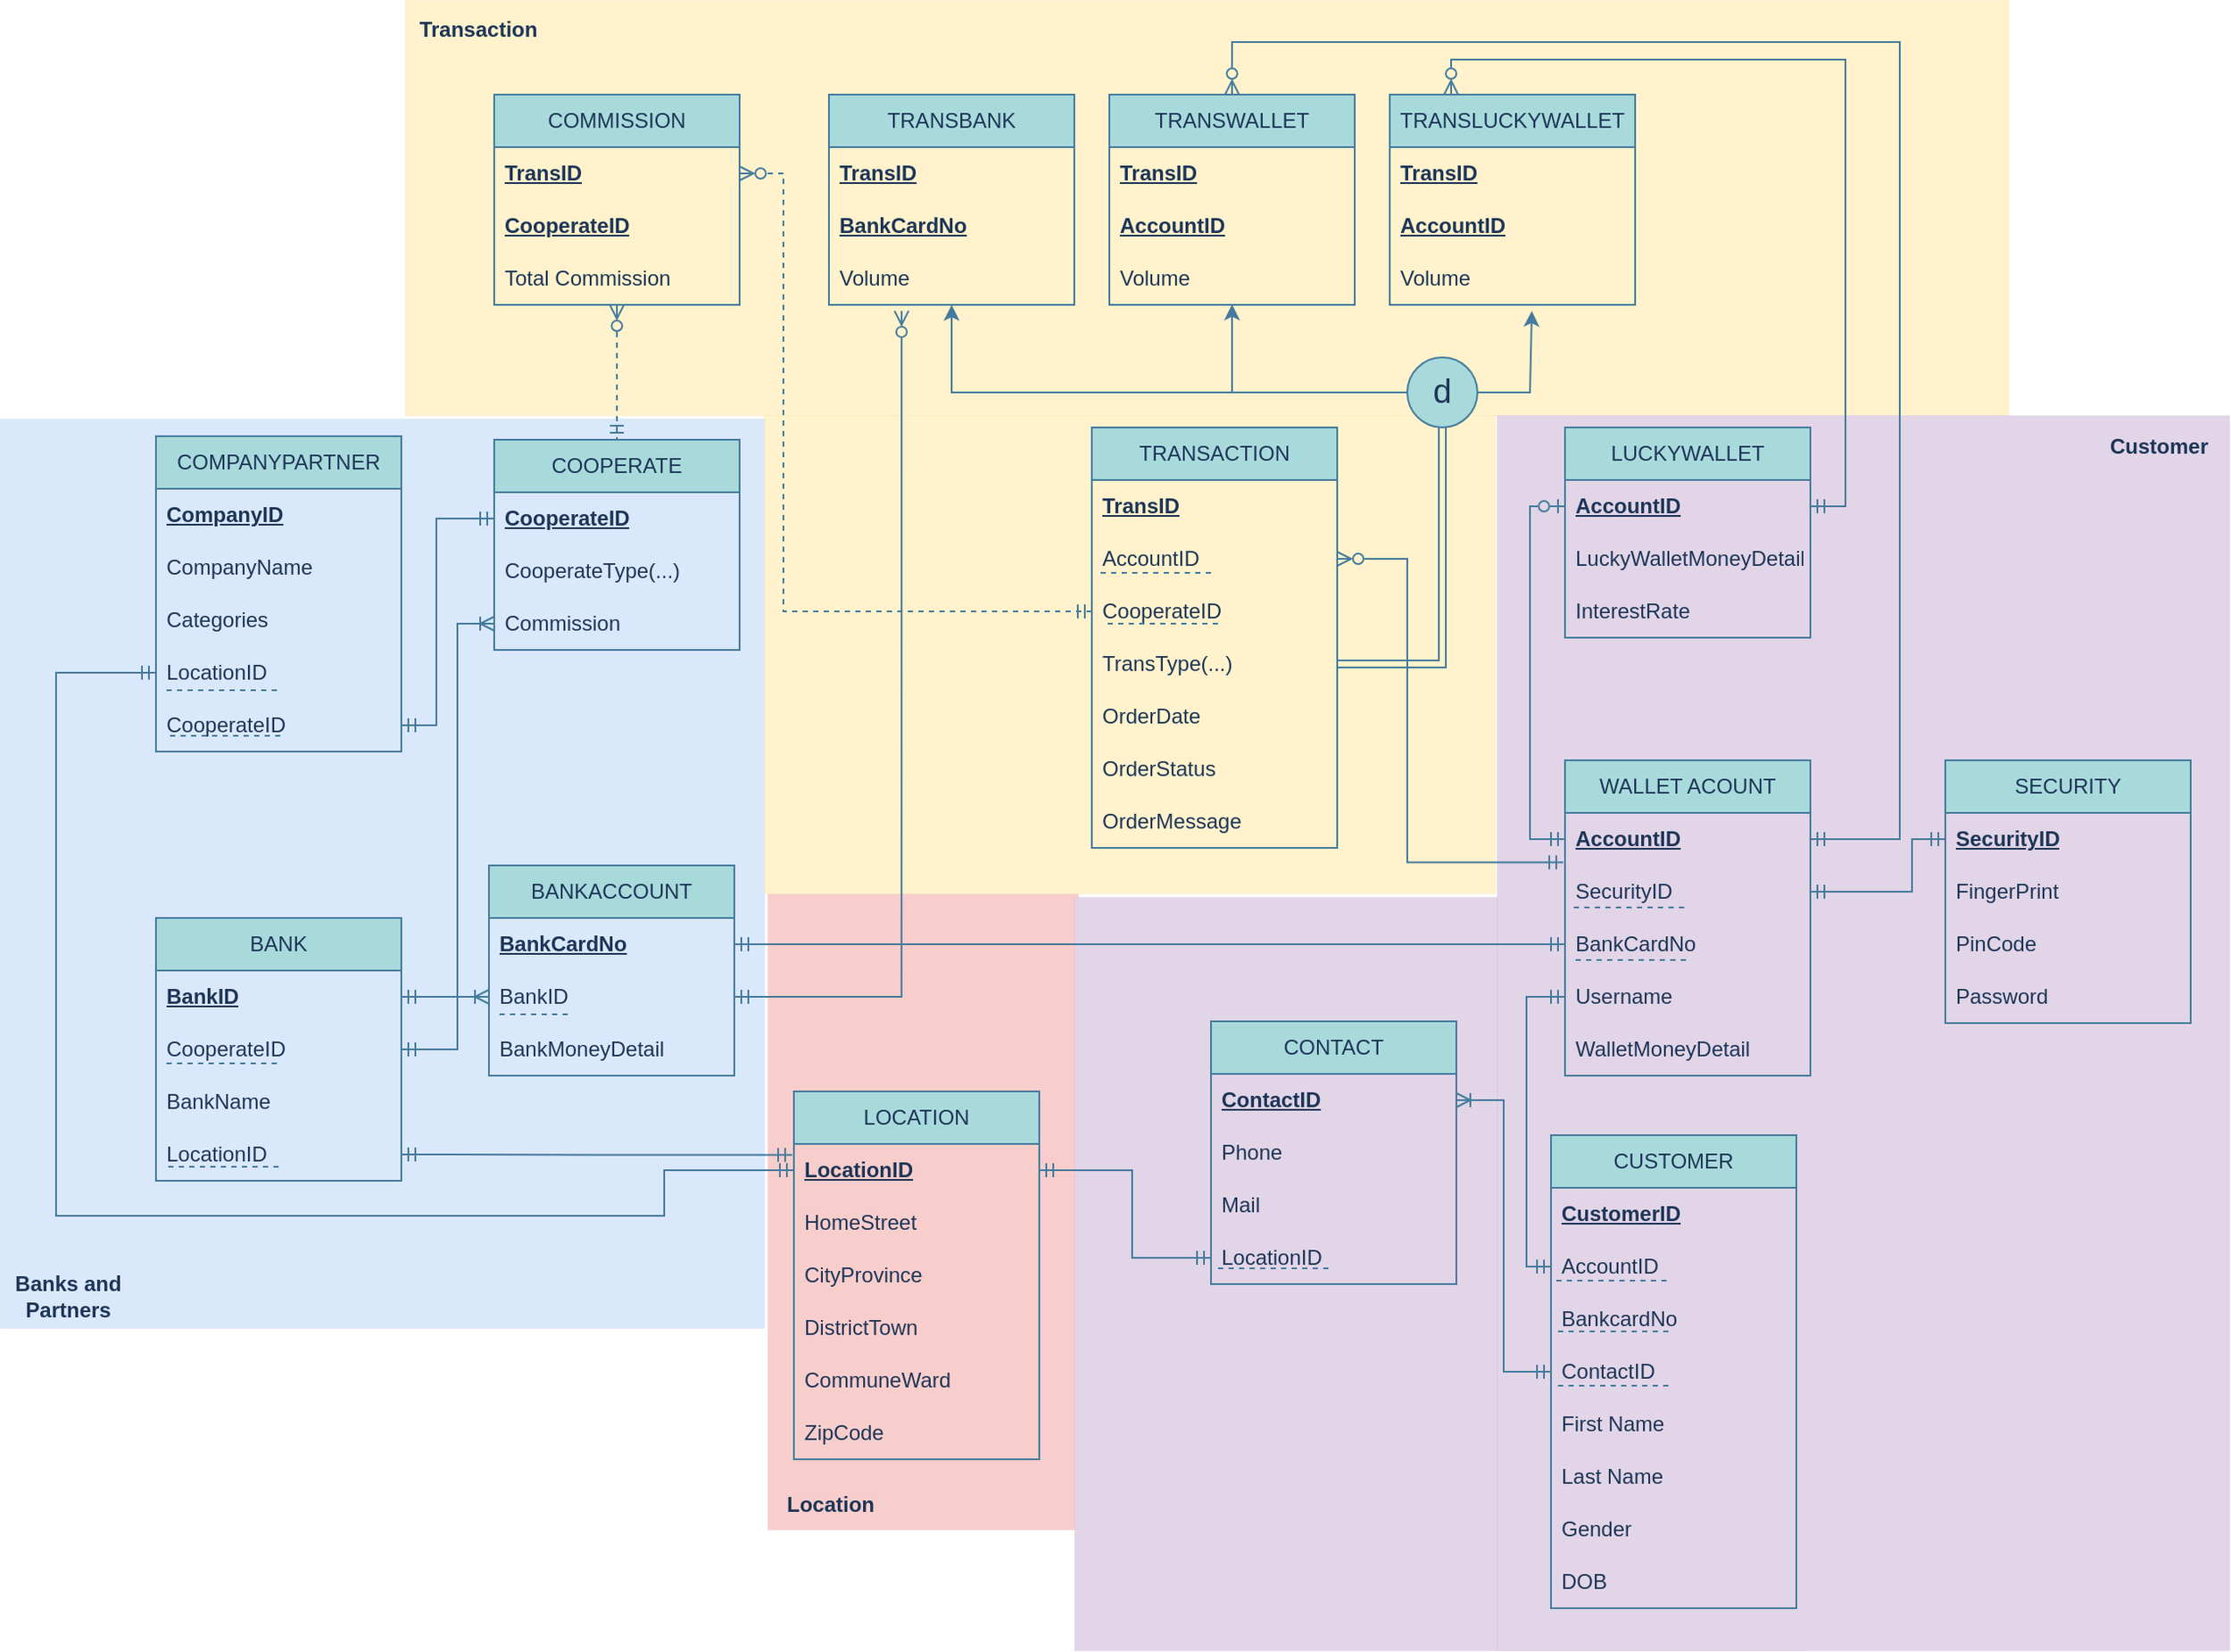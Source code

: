 <mxfile version="22.1.16" type="google">
  <diagram id="ROz_FUJB-crgh7u9KIzS" name="Trang-1">
    <mxGraphModel grid="0" page="0" gridSize="10" guides="1" tooltips="1" connect="1" arrows="1" fold="1" pageScale="1" pageWidth="827" pageHeight="1169" math="0" shadow="0">
      <root>
        <mxCell id="0" />
        <mxCell id="1" parent="0" />
        <mxCell id="SsWh1Jsw6skmhXWUFT4k-97" value="" style="rounded=0;whiteSpace=wrap;html=1;fillColor=#dae8fc;strokeColor=#6c8ebf;dashed=1;strokeWidth=0;fillStyle=auto;" vertex="1" parent="1">
          <mxGeometry x="-513" y="-465" width="436" height="519" as="geometry" />
        </mxCell>
        <mxCell id="SsWh1Jsw6skmhXWUFT4k-94" value="" style="rounded=0;whiteSpace=wrap;html=1;fillColor=#f8cecc;strokeColor=#b85450;dashed=1;strokeWidth=0;fillStyle=auto;" vertex="1" parent="1">
          <mxGeometry x="-75" y="-194" width="177" height="363" as="geometry" />
        </mxCell>
        <mxCell id="SsWh1Jsw6skmhXWUFT4k-92" value="" style="rounded=0;whiteSpace=wrap;html=1;fillColor=#fff2cc;strokeColor=#d6b656;dashed=1;strokeWidth=0;gradientColor=none;fillStyle=auto;" vertex="1" parent="1">
          <mxGeometry x="-77" y="-474" width="417" height="280" as="geometry" />
        </mxCell>
        <mxCell id="SsWh1Jsw6skmhXWUFT4k-91" value="" style="rounded=0;whiteSpace=wrap;html=1;fillColor=#fff2cc;strokeColor=#d6b656;dashed=1;strokeWidth=0;gradientColor=none;fillStyle=auto;" vertex="1" parent="1">
          <mxGeometry x="-282" y="-704" width="915" height="237" as="geometry" />
        </mxCell>
        <mxCell id="SsWh1Jsw6skmhXWUFT4k-89" value="" style="rounded=0;whiteSpace=wrap;html=1;fillColor=#e1d5e7;strokeColor=#9673a6;dashed=1;strokeWidth=0;" vertex="1" parent="1">
          <mxGeometry x="100" y="-192" width="418" height="430" as="geometry" />
        </mxCell>
        <mxCell id="SsWh1Jsw6skmhXWUFT4k-87" value="" style="rounded=0;whiteSpace=wrap;html=1;fillColor=#e1d5e7;strokeColor=#9673a6;dashed=1;strokeWidth=0;" vertex="1" parent="1">
          <mxGeometry x="341" y="-467" width="418" height="705" as="geometry" />
        </mxCell>
        <mxCell id="Y2-m1TY2lKCQPCWbgqXC-1" value="COOPERATE" style="swimlane;fontStyle=0;childLayout=stackLayout;horizontal=1;startSize=30;horizontalStack=0;resizeParent=1;resizeParentMax=0;resizeLast=0;collapsible=1;marginBottom=0;whiteSpace=wrap;html=1;labelBackgroundColor=none;fillColor=#A8DADC;strokeColor=#457B9D;fontColor=#1D3557;" vertex="1" parent="1">
          <mxGeometry x="-231" y="-453" width="140" height="120" as="geometry">
            <mxRectangle x="-231" y="-464" width="110" height="30" as="alternateBounds" />
          </mxGeometry>
        </mxCell>
        <mxCell id="Y2-m1TY2lKCQPCWbgqXC-2" value="CooperateID" style="text;strokeColor=none;fillColor=none;align=left;verticalAlign=middle;spacingLeft=4;spacingRight=4;overflow=hidden;points=[[0,0.5],[1,0.5]];portConstraint=eastwest;rotatable=0;whiteSpace=wrap;html=1;fontStyle=5;labelBackgroundColor=none;fontColor=#1D3557;" vertex="1" parent="Y2-m1TY2lKCQPCWbgqXC-1">
          <mxGeometry y="30" width="140" height="30" as="geometry" />
        </mxCell>
        <mxCell id="Y2-m1TY2lKCQPCWbgqXC-3" value="CooperateType(...)" style="text;strokeColor=none;fillColor=none;align=left;verticalAlign=middle;spacingLeft=4;spacingRight=4;overflow=hidden;points=[[0,0.5],[1,0.5]];portConstraint=eastwest;rotatable=0;whiteSpace=wrap;html=1;labelBackgroundColor=none;fontColor=#1D3557;" vertex="1" parent="Y2-m1TY2lKCQPCWbgqXC-1">
          <mxGeometry y="60" width="140" height="30" as="geometry" />
        </mxCell>
        <mxCell id="Y2-m1TY2lKCQPCWbgqXC-4" value="Commission" style="text;strokeColor=none;fillColor=none;align=left;verticalAlign=middle;spacingLeft=4;spacingRight=4;overflow=hidden;points=[[0,0.5],[1,0.5]];portConstraint=eastwest;rotatable=0;whiteSpace=wrap;html=1;labelBackgroundColor=none;fontColor=#1D3557;" vertex="1" parent="Y2-m1TY2lKCQPCWbgqXC-1">
          <mxGeometry y="90" width="140" height="30" as="geometry" />
        </mxCell>
        <mxCell id="Y2-m1TY2lKCQPCWbgqXC-5" value="BANK" style="swimlane;fontStyle=0;childLayout=stackLayout;horizontal=1;startSize=30;horizontalStack=0;resizeParent=1;resizeParentMax=0;resizeLast=0;collapsible=1;marginBottom=0;whiteSpace=wrap;html=1;labelBackgroundColor=none;fillColor=#A8DADC;strokeColor=#457B9D;fontColor=#1D3557;" vertex="1" parent="1">
          <mxGeometry x="-424" y="-180" width="140" height="150" as="geometry" />
        </mxCell>
        <mxCell id="Y2-m1TY2lKCQPCWbgqXC-6" value="BankID" style="text;strokeColor=none;fillColor=none;align=left;verticalAlign=middle;spacingLeft=4;spacingRight=4;overflow=hidden;points=[[0,0.5],[1,0.5]];portConstraint=eastwest;rotatable=0;whiteSpace=wrap;html=1;fontStyle=5;labelBackgroundColor=none;fontColor=#1D3557;" vertex="1" parent="Y2-m1TY2lKCQPCWbgqXC-5">
          <mxGeometry y="30" width="140" height="30" as="geometry" />
        </mxCell>
        <mxCell id="Y2-m1TY2lKCQPCWbgqXC-8" value="CooperateID" style="text;strokeColor=none;fillColor=none;align=left;verticalAlign=middle;spacingLeft=4;spacingRight=4;overflow=hidden;points=[[0,0.5],[1,0.5]];portConstraint=eastwest;rotatable=0;whiteSpace=wrap;html=1;labelBackgroundColor=none;fontColor=#1D3557;" vertex="1" parent="Y2-m1TY2lKCQPCWbgqXC-5">
          <mxGeometry y="60" width="140" height="30" as="geometry" />
        </mxCell>
        <mxCell id="SsWh1Jsw6skmhXWUFT4k-74" value="" style="endArrow=none;dashed=1;html=1;rounded=0;strokeColor=#457B9D;fontColor=#1D3557;fillColor=#A8DADC;" edge="1" parent="Y2-m1TY2lKCQPCWbgqXC-5">
          <mxGeometry width="50" height="50" relative="1" as="geometry">
            <mxPoint x="6" y="83" as="sourcePoint" />
            <mxPoint x="69" y="83" as="targetPoint" />
          </mxGeometry>
        </mxCell>
        <mxCell id="Y2-m1TY2lKCQPCWbgqXC-7" value="BankName" style="text;strokeColor=none;fillColor=none;align=left;verticalAlign=middle;spacingLeft=4;spacingRight=4;overflow=hidden;points=[[0,0.5],[1,0.5]];portConstraint=eastwest;rotatable=0;whiteSpace=wrap;html=1;labelBackgroundColor=none;fontColor=#1D3557;" vertex="1" parent="Y2-m1TY2lKCQPCWbgqXC-5">
          <mxGeometry y="90" width="140" height="30" as="geometry" />
        </mxCell>
        <mxCell id="SsWh1Jsw6skmhXWUFT4k-23" value="LocationID" style="text;strokeColor=none;fillColor=none;align=left;verticalAlign=middle;spacingLeft=4;spacingRight=4;overflow=hidden;points=[[0,0.5],[1,0.5]];portConstraint=eastwest;rotatable=0;whiteSpace=wrap;html=1;labelBackgroundColor=none;fontColor=#1D3557;" vertex="1" parent="Y2-m1TY2lKCQPCWbgqXC-5">
          <mxGeometry y="120" width="140" height="30" as="geometry" />
        </mxCell>
        <mxCell id="SsWh1Jsw6skmhXWUFT4k-73" value="" style="endArrow=none;dashed=1;html=1;rounded=0;strokeColor=#457B9D;fontColor=#1D3557;fillColor=#A8DADC;" edge="1" parent="Y2-m1TY2lKCQPCWbgqXC-5">
          <mxGeometry width="50" height="50" relative="1" as="geometry">
            <mxPoint x="7" y="142" as="sourcePoint" />
            <mxPoint x="70" y="142" as="targetPoint" />
          </mxGeometry>
        </mxCell>
        <mxCell id="2KepZhN_-aNy6SNeq9I4-3" value="CONTACT" style="swimlane;fontStyle=0;childLayout=stackLayout;horizontal=1;startSize=30;horizontalStack=0;resizeParent=1;resizeParentMax=0;resizeLast=0;collapsible=1;marginBottom=0;whiteSpace=wrap;html=1;labelBackgroundColor=none;fillColor=#A8DADC;strokeColor=#457B9D;fontColor=#1D3557;" vertex="1" parent="1">
          <mxGeometry x="178" y="-121" width="140" height="150" as="geometry" />
        </mxCell>
        <mxCell id="2KepZhN_-aNy6SNeq9I4-4" value="ContactID" style="text;strokeColor=none;fillColor=none;align=left;verticalAlign=middle;spacingLeft=4;spacingRight=4;overflow=hidden;points=[[0,0.5],[1,0.5]];portConstraint=eastwest;rotatable=0;whiteSpace=wrap;html=1;fontStyle=5;labelBackgroundColor=none;fontColor=#1D3557;" vertex="1" parent="2KepZhN_-aNy6SNeq9I4-3">
          <mxGeometry y="30" width="140" height="30" as="geometry" />
        </mxCell>
        <mxCell id="2KepZhN_-aNy6SNeq9I4-5" value="Phone" style="text;strokeColor=none;fillColor=none;align=left;verticalAlign=middle;spacingLeft=4;spacingRight=4;overflow=hidden;points=[[0,0.5],[1,0.5]];portConstraint=eastwest;rotatable=0;whiteSpace=wrap;html=1;labelBackgroundColor=none;fontColor=#1D3557;" vertex="1" parent="2KepZhN_-aNy6SNeq9I4-3">
          <mxGeometry y="60" width="140" height="30" as="geometry" />
        </mxCell>
        <mxCell id="2KepZhN_-aNy6SNeq9I4-6" value="Mail" style="text;strokeColor=none;fillColor=none;align=left;verticalAlign=middle;spacingLeft=4;spacingRight=4;overflow=hidden;points=[[0,0.5],[1,0.5]];portConstraint=eastwest;rotatable=0;whiteSpace=wrap;html=1;labelBackgroundColor=none;fontColor=#1D3557;" vertex="1" parent="2KepZhN_-aNy6SNeq9I4-3">
          <mxGeometry y="90" width="140" height="30" as="geometry" />
        </mxCell>
        <mxCell id="SsWh1Jsw6skmhXWUFT4k-5" value="LocationID" style="text;strokeColor=none;fillColor=none;align=left;verticalAlign=middle;spacingLeft=4;spacingRight=4;overflow=hidden;points=[[0,0.5],[1,0.5]];portConstraint=eastwest;rotatable=0;whiteSpace=wrap;html=1;fontStyle=0;labelBackgroundColor=none;fontColor=#1D3557;" vertex="1" parent="2KepZhN_-aNy6SNeq9I4-3">
          <mxGeometry y="120" width="140" height="30" as="geometry" />
        </mxCell>
        <mxCell id="SsWh1Jsw6skmhXWUFT4k-66" value="" style="endArrow=none;dashed=1;html=1;rounded=0;strokeColor=#457B9D;fontColor=#1D3557;fillColor=#A8DADC;" edge="1" parent="2KepZhN_-aNy6SNeq9I4-3">
          <mxGeometry width="50" height="50" relative="1" as="geometry">
            <mxPoint x="4" y="141.0" as="sourcePoint" />
            <mxPoint x="67" y="141.0" as="targetPoint" />
          </mxGeometry>
        </mxCell>
        <mxCell id="Y2-m1TY2lKCQPCWbgqXC-9" value="BANKACCOUNT" style="swimlane;fontStyle=0;childLayout=stackLayout;horizontal=1;startSize=30;horizontalStack=0;resizeParent=1;resizeParentMax=0;resizeLast=0;collapsible=1;marginBottom=0;whiteSpace=wrap;html=1;labelBackgroundColor=none;fillColor=#A8DADC;strokeColor=#457B9D;fontColor=#1D3557;" vertex="1" parent="1">
          <mxGeometry x="-234" y="-210" width="140" height="120" as="geometry" />
        </mxCell>
        <mxCell id="Y2-m1TY2lKCQPCWbgqXC-10" value="BankCardNo" style="text;strokeColor=none;fillColor=none;align=left;verticalAlign=middle;spacingLeft=4;spacingRight=4;overflow=hidden;points=[[0,0.5],[1,0.5]];portConstraint=eastwest;rotatable=0;whiteSpace=wrap;html=1;fontStyle=5;labelBackgroundColor=none;fontColor=#1D3557;" vertex="1" parent="Y2-m1TY2lKCQPCWbgqXC-9">
          <mxGeometry y="30" width="140" height="30" as="geometry" />
        </mxCell>
        <mxCell id="Y2-m1TY2lKCQPCWbgqXC-11" value="BankID" style="text;strokeColor=none;fillColor=none;align=left;verticalAlign=middle;spacingLeft=4;spacingRight=4;overflow=hidden;points=[[0,0.5],[1,0.5]];portConstraint=eastwest;rotatable=0;whiteSpace=wrap;html=1;labelBackgroundColor=none;fontColor=#1D3557;" vertex="1" parent="Y2-m1TY2lKCQPCWbgqXC-9">
          <mxGeometry y="60" width="140" height="30" as="geometry" />
        </mxCell>
        <mxCell id="SsWh1Jsw6skmhXWUFT4k-71" value="" style="endArrow=none;dashed=1;html=1;rounded=0;strokeColor=#457B9D;fontColor=#1D3557;fillColor=#A8DADC;" edge="1" parent="Y2-m1TY2lKCQPCWbgqXC-9">
          <mxGeometry width="50" height="50" relative="1" as="geometry">
            <mxPoint x="6" y="85" as="sourcePoint" />
            <mxPoint x="46" y="85" as="targetPoint" />
          </mxGeometry>
        </mxCell>
        <mxCell id="Y2-m1TY2lKCQPCWbgqXC-12" value="BankMoneyDetail" style="text;strokeColor=none;fillColor=none;align=left;verticalAlign=middle;spacingLeft=4;spacingRight=4;overflow=hidden;points=[[0,0.5],[1,0.5]];portConstraint=eastwest;rotatable=0;whiteSpace=wrap;html=1;labelBackgroundColor=none;fontColor=#1D3557;" vertex="1" parent="Y2-m1TY2lKCQPCWbgqXC-9">
          <mxGeometry y="90" width="140" height="30" as="geometry" />
        </mxCell>
        <mxCell id="ip9N9a8k5Pp6pJVHzamk-7" value="SECURITY" style="swimlane;fontStyle=0;childLayout=stackLayout;horizontal=1;startSize=30;horizontalStack=0;resizeParent=1;resizeParentMax=0;resizeLast=0;collapsible=1;marginBottom=0;whiteSpace=wrap;html=1;labelBackgroundColor=none;fillColor=#A8DADC;strokeColor=#457B9D;fontColor=#1D3557;" vertex="1" parent="1">
          <mxGeometry x="597" y="-270" width="140" height="150" as="geometry" />
        </mxCell>
        <mxCell id="ip9N9a8k5Pp6pJVHzamk-8" value="&lt;u&gt;&lt;b&gt;SecurityID&lt;/b&gt;&lt;/u&gt;" style="text;strokeColor=none;fillColor=none;align=left;verticalAlign=middle;spacingLeft=4;spacingRight=4;overflow=hidden;points=[[0,0.5],[1,0.5]];portConstraint=eastwest;rotatable=0;whiteSpace=wrap;html=1;labelBackgroundColor=none;fontColor=#1D3557;" vertex="1" parent="ip9N9a8k5Pp6pJVHzamk-7">
          <mxGeometry y="30" width="140" height="30" as="geometry" />
        </mxCell>
        <mxCell id="ip9N9a8k5Pp6pJVHzamk-9" value="FingerPrint" style="text;strokeColor=none;fillColor=none;align=left;verticalAlign=middle;spacingLeft=4;spacingRight=4;overflow=hidden;points=[[0,0.5],[1,0.5]];portConstraint=eastwest;rotatable=0;whiteSpace=wrap;html=1;labelBackgroundColor=none;fontColor=#1D3557;" vertex="1" parent="ip9N9a8k5Pp6pJVHzamk-7">
          <mxGeometry y="60" width="140" height="30" as="geometry" />
        </mxCell>
        <mxCell id="ip9N9a8k5Pp6pJVHzamk-20" value="PinCode" style="text;strokeColor=none;fillColor=none;align=left;verticalAlign=middle;spacingLeft=4;spacingRight=4;overflow=hidden;points=[[0,0.5],[1,0.5]];portConstraint=eastwest;rotatable=0;whiteSpace=wrap;html=1;labelBackgroundColor=none;fontColor=#1D3557;" vertex="1" parent="ip9N9a8k5Pp6pJVHzamk-7">
          <mxGeometry y="90" width="140" height="30" as="geometry" />
        </mxCell>
        <mxCell id="2KepZhN_-aNy6SNeq9I4-11" value="Password" style="text;strokeColor=none;fillColor=none;align=left;verticalAlign=middle;spacingLeft=4;spacingRight=4;overflow=hidden;points=[[0,0.5],[1,0.5]];portConstraint=eastwest;rotatable=0;whiteSpace=wrap;html=1;labelBackgroundColor=none;fontColor=#1D3557;" vertex="1" parent="ip9N9a8k5Pp6pJVHzamk-7">
          <mxGeometry y="120" width="140" height="30" as="geometry" />
        </mxCell>
        <mxCell id="ip9N9a8k5Pp6pJVHzamk-21" value="CUSTOMER" style="swimlane;fontStyle=0;childLayout=stackLayout;horizontal=1;startSize=30;horizontalStack=0;resizeParent=1;resizeParentMax=0;resizeLast=0;collapsible=1;marginBottom=0;whiteSpace=wrap;html=1;labelBackgroundColor=none;fillColor=#A8DADC;strokeColor=#457B9D;fontColor=#1D3557;" vertex="1" parent="1">
          <mxGeometry x="372" y="-56" width="140" height="270" as="geometry" />
        </mxCell>
        <mxCell id="ip9N9a8k5Pp6pJVHzamk-22" value="&lt;u&gt;&lt;b&gt;CustomerID&lt;/b&gt;&lt;/u&gt;" style="text;strokeColor=none;fillColor=none;align=left;verticalAlign=middle;spacingLeft=4;spacingRight=4;overflow=hidden;points=[[0,0.5],[1,0.5]];portConstraint=eastwest;rotatable=0;whiteSpace=wrap;html=1;labelBackgroundColor=none;fontColor=#1D3557;" vertex="1" parent="ip9N9a8k5Pp6pJVHzamk-21">
          <mxGeometry y="30" width="140" height="30" as="geometry" />
        </mxCell>
        <mxCell id="ip9N9a8k5Pp6pJVHzamk-27" value="AccountID" style="text;strokeColor=none;fillColor=none;align=left;verticalAlign=middle;spacingLeft=4;spacingRight=4;overflow=hidden;points=[[0,0.5],[1,0.5]];portConstraint=eastwest;rotatable=0;whiteSpace=wrap;html=1;fontStyle=0;labelBackgroundColor=none;fontColor=#1D3557;" vertex="1" parent="ip9N9a8k5Pp6pJVHzamk-21">
          <mxGeometry y="60" width="140" height="30" as="geometry" />
        </mxCell>
        <mxCell id="SsWh1Jsw6skmhXWUFT4k-67" value="" style="endArrow=none;dashed=1;html=1;rounded=0;strokeColor=#457B9D;fontColor=#1D3557;fillColor=#A8DADC;" edge="1" parent="ip9N9a8k5Pp6pJVHzamk-21">
          <mxGeometry width="50" height="50" relative="1" as="geometry">
            <mxPoint x="3" y="83" as="sourcePoint" />
            <mxPoint x="66" y="83" as="targetPoint" />
          </mxGeometry>
        </mxCell>
        <mxCell id="SsWh1Jsw6skmhXWUFT4k-25" value="BankcardNo" style="text;strokeColor=none;fillColor=none;align=left;verticalAlign=middle;spacingLeft=4;spacingRight=4;overflow=hidden;points=[[0,0.5],[1,0.5]];portConstraint=eastwest;rotatable=0;whiteSpace=wrap;html=1;labelBackgroundColor=none;fontStyle=0;fontColor=#1D3557;" vertex="1" parent="ip9N9a8k5Pp6pJVHzamk-21">
          <mxGeometry y="90" width="140" height="30" as="geometry" />
        </mxCell>
        <mxCell id="SsWh1Jsw6skmhXWUFT4k-68" value="" style="endArrow=none;dashed=1;html=1;rounded=0;strokeColor=#457B9D;fontColor=#1D3557;fillColor=#A8DADC;" edge="1" parent="ip9N9a8k5Pp6pJVHzamk-21">
          <mxGeometry width="50" height="50" relative="1" as="geometry">
            <mxPoint x="4" y="112" as="sourcePoint" />
            <mxPoint x="67" y="112" as="targetPoint" />
          </mxGeometry>
        </mxCell>
        <mxCell id="ip9N9a8k5Pp6pJVHzamk-28" value="ContactID" style="text;strokeColor=none;fillColor=none;align=left;verticalAlign=middle;spacingLeft=4;spacingRight=4;overflow=hidden;points=[[0,0.5],[1,0.5]];portConstraint=eastwest;rotatable=0;whiteSpace=wrap;html=1;fontStyle=0;labelBackgroundColor=none;fontColor=#1D3557;" vertex="1" parent="ip9N9a8k5Pp6pJVHzamk-21">
          <mxGeometry y="120" width="140" height="30" as="geometry" />
        </mxCell>
        <mxCell id="SsWh1Jsw6skmhXWUFT4k-69" value="" style="endArrow=none;dashed=1;html=1;rounded=0;strokeColor=#457B9D;fontColor=#1D3557;fillColor=#A8DADC;" edge="1" parent="ip9N9a8k5Pp6pJVHzamk-21">
          <mxGeometry width="50" height="50" relative="1" as="geometry">
            <mxPoint x="4" y="143" as="sourcePoint" />
            <mxPoint x="67" y="143" as="targetPoint" />
          </mxGeometry>
        </mxCell>
        <mxCell id="ip9N9a8k5Pp6pJVHzamk-23" value="First Name" style="text;strokeColor=none;fillColor=none;align=left;verticalAlign=middle;spacingLeft=4;spacingRight=4;overflow=hidden;points=[[0,0.5],[1,0.5]];portConstraint=eastwest;rotatable=0;whiteSpace=wrap;html=1;labelBackgroundColor=none;fontColor=#1D3557;" vertex="1" parent="ip9N9a8k5Pp6pJVHzamk-21">
          <mxGeometry y="150" width="140" height="30" as="geometry" />
        </mxCell>
        <mxCell id="ip9N9a8k5Pp6pJVHzamk-24" value="Last Name" style="text;strokeColor=none;fillColor=none;align=left;verticalAlign=middle;spacingLeft=4;spacingRight=4;overflow=hidden;points=[[0,0.5],[1,0.5]];portConstraint=eastwest;rotatable=0;whiteSpace=wrap;html=1;labelBackgroundColor=none;fontColor=#1D3557;" vertex="1" parent="ip9N9a8k5Pp6pJVHzamk-21">
          <mxGeometry y="180" width="140" height="30" as="geometry" />
        </mxCell>
        <mxCell id="ip9N9a8k5Pp6pJVHzamk-25" value="Gender" style="text;strokeColor=none;fillColor=none;align=left;verticalAlign=middle;spacingLeft=4;spacingRight=4;overflow=hidden;points=[[0,0.5],[1,0.5]];portConstraint=eastwest;rotatable=0;whiteSpace=wrap;html=1;labelBackgroundColor=none;fontColor=#1D3557;" vertex="1" parent="ip9N9a8k5Pp6pJVHzamk-21">
          <mxGeometry y="210" width="140" height="30" as="geometry" />
        </mxCell>
        <mxCell id="ip9N9a8k5Pp6pJVHzamk-37" value="DOB" style="text;strokeColor=none;fillColor=none;align=left;verticalAlign=middle;spacingLeft=4;spacingRight=4;overflow=hidden;points=[[0,0.5],[1,0.5]];portConstraint=eastwest;rotatable=0;whiteSpace=wrap;html=1;labelBackgroundColor=none;fontColor=#1D3557;" vertex="1" parent="ip9N9a8k5Pp6pJVHzamk-21">
          <mxGeometry y="240" width="140" height="30" as="geometry" />
        </mxCell>
        <mxCell id="ip9N9a8k5Pp6pJVHzamk-29" value="LOCATION" style="swimlane;fontStyle=0;childLayout=stackLayout;horizontal=1;startSize=30;horizontalStack=0;resizeParent=1;resizeParentMax=0;resizeLast=0;collapsible=1;marginBottom=0;whiteSpace=wrap;html=1;labelBackgroundColor=none;fillColor=#A8DADC;strokeColor=#457B9D;fontColor=#1D3557;" vertex="1" parent="1">
          <mxGeometry x="-60" y="-81" width="140" height="210" as="geometry" />
        </mxCell>
        <mxCell id="ip9N9a8k5Pp6pJVHzamk-30" value="&lt;u&gt;&lt;b&gt;LocationID&lt;/b&gt;&lt;/u&gt;" style="text;strokeColor=none;fillColor=none;align=left;verticalAlign=middle;spacingLeft=4;spacingRight=4;overflow=hidden;points=[[0,0.5],[1,0.5]];portConstraint=eastwest;rotatable=0;whiteSpace=wrap;html=1;labelBackgroundColor=none;fontColor=#1D3557;" vertex="1" parent="ip9N9a8k5Pp6pJVHzamk-29">
          <mxGeometry y="30" width="140" height="30" as="geometry" />
        </mxCell>
        <mxCell id="ip9N9a8k5Pp6pJVHzamk-31" value="HomeStreet" style="text;strokeColor=none;fillColor=none;align=left;verticalAlign=middle;spacingLeft=4;spacingRight=4;overflow=hidden;points=[[0,0.5],[1,0.5]];portConstraint=eastwest;rotatable=0;whiteSpace=wrap;html=1;labelBackgroundColor=none;fontColor=#1D3557;" vertex="1" parent="ip9N9a8k5Pp6pJVHzamk-29">
          <mxGeometry y="60" width="140" height="30" as="geometry" />
        </mxCell>
        <mxCell id="ip9N9a8k5Pp6pJVHzamk-32" value="CityProvince" style="text;strokeColor=none;fillColor=none;align=left;verticalAlign=middle;spacingLeft=4;spacingRight=4;overflow=hidden;points=[[0,0.5],[1,0.5]];portConstraint=eastwest;rotatable=0;whiteSpace=wrap;html=1;labelBackgroundColor=none;fontColor=#1D3557;" vertex="1" parent="ip9N9a8k5Pp6pJVHzamk-29">
          <mxGeometry y="90" width="140" height="30" as="geometry" />
        </mxCell>
        <mxCell id="ip9N9a8k5Pp6pJVHzamk-33" value="DistrictTown" style="text;strokeColor=none;fillColor=none;align=left;verticalAlign=middle;spacingLeft=4;spacingRight=4;overflow=hidden;points=[[0,0.5],[1,0.5]];portConstraint=eastwest;rotatable=0;whiteSpace=wrap;html=1;labelBackgroundColor=none;fontColor=#1D3557;" vertex="1" parent="ip9N9a8k5Pp6pJVHzamk-29">
          <mxGeometry y="120" width="140" height="30" as="geometry" />
        </mxCell>
        <mxCell id="ip9N9a8k5Pp6pJVHzamk-34" value="CommuneWard" style="text;strokeColor=none;fillColor=none;align=left;verticalAlign=middle;spacingLeft=4;spacingRight=4;overflow=hidden;points=[[0,0.5],[1,0.5]];portConstraint=eastwest;rotatable=0;whiteSpace=wrap;html=1;labelBackgroundColor=none;fontColor=#1D3557;" vertex="1" parent="ip9N9a8k5Pp6pJVHzamk-29">
          <mxGeometry y="150" width="140" height="30" as="geometry" />
        </mxCell>
        <mxCell id="ip9N9a8k5Pp6pJVHzamk-35" value="ZipCode" style="text;strokeColor=none;fillColor=none;align=left;verticalAlign=middle;spacingLeft=4;spacingRight=4;overflow=hidden;points=[[0,0.5],[1,0.5]];portConstraint=eastwest;rotatable=0;whiteSpace=wrap;html=1;fontStyle=0;labelBackgroundColor=none;fontColor=#1D3557;" vertex="1" parent="ip9N9a8k5Pp6pJVHzamk-29">
          <mxGeometry y="180" width="140" height="30" as="geometry" />
        </mxCell>
        <mxCell id="ip9N9a8k5Pp6pJVHzamk-38" value="WALLET ACOUNT" style="swimlane;fontStyle=0;childLayout=stackLayout;horizontal=1;startSize=30;horizontalStack=0;resizeParent=1;resizeParentMax=0;resizeLast=0;collapsible=1;marginBottom=0;whiteSpace=wrap;html=1;labelBackgroundColor=none;fillColor=#A8DADC;strokeColor=#457B9D;fontColor=#1D3557;" vertex="1" parent="1">
          <mxGeometry x="380" y="-270" width="140" height="180" as="geometry" />
        </mxCell>
        <mxCell id="ip9N9a8k5Pp6pJVHzamk-39" value="&lt;u&gt;&lt;b&gt;AccountID&lt;/b&gt;&lt;/u&gt;" style="text;strokeColor=none;fillColor=none;align=left;verticalAlign=middle;spacingLeft=4;spacingRight=4;overflow=hidden;points=[[0,0.5],[1,0.5]];portConstraint=eastwest;rotatable=0;whiteSpace=wrap;html=1;labelBackgroundColor=none;fontColor=#1D3557;" vertex="1" parent="ip9N9a8k5Pp6pJVHzamk-38">
          <mxGeometry y="30" width="140" height="30" as="geometry" />
        </mxCell>
        <mxCell id="SsWh1Jsw6skmhXWUFT4k-14" value="&lt;span&gt;&lt;span&gt;SecurityID&lt;/span&gt;&lt;/span&gt;" style="text;strokeColor=none;fillColor=none;align=left;verticalAlign=middle;spacingLeft=4;spacingRight=4;overflow=hidden;points=[[0,0.5],[1,0.5]];portConstraint=eastwest;rotatable=0;whiteSpace=wrap;html=1;labelBackgroundColor=none;fontStyle=0;fontColor=#1D3557;" vertex="1" parent="ip9N9a8k5Pp6pJVHzamk-38">
          <mxGeometry y="60" width="140" height="30" as="geometry" />
        </mxCell>
        <mxCell id="SsWh1Jsw6skmhXWUFT4k-70" value="" style="endArrow=none;dashed=1;html=1;rounded=0;strokeColor=#457B9D;fontColor=#1D3557;fillColor=#A8DADC;" edge="1" parent="ip9N9a8k5Pp6pJVHzamk-38">
          <mxGeometry width="50" height="50" relative="1" as="geometry">
            <mxPoint x="5" y="84" as="sourcePoint" />
            <mxPoint x="68" y="84" as="targetPoint" />
          </mxGeometry>
        </mxCell>
        <mxCell id="ip9N9a8k5Pp6pJVHzamk-41" value="BankCardNo" style="text;strokeColor=none;fillColor=none;align=left;verticalAlign=middle;spacingLeft=4;spacingRight=4;overflow=hidden;points=[[0,0.5],[1,0.5]];portConstraint=eastwest;rotatable=0;whiteSpace=wrap;html=1;labelBackgroundColor=none;fontColor=#1D3557;" vertex="1" parent="ip9N9a8k5Pp6pJVHzamk-38">
          <mxGeometry y="90" width="140" height="30" as="geometry" />
        </mxCell>
        <mxCell id="SsWh1Jsw6skmhXWUFT4k-65" value="" style="endArrow=none;dashed=1;html=1;rounded=0;strokeColor=#457B9D;fontColor=#1D3557;fillColor=#A8DADC;" edge="1" parent="ip9N9a8k5Pp6pJVHzamk-38">
          <mxGeometry width="50" height="50" relative="1" as="geometry">
            <mxPoint x="6" y="114.0" as="sourcePoint" />
            <mxPoint x="69" y="114.0" as="targetPoint" />
          </mxGeometry>
        </mxCell>
        <mxCell id="ip9N9a8k5Pp6pJVHzamk-40" value="Username" style="text;strokeColor=none;fillColor=none;align=left;verticalAlign=middle;spacingLeft=4;spacingRight=4;overflow=hidden;points=[[0,0.5],[1,0.5]];portConstraint=eastwest;rotatable=0;whiteSpace=wrap;html=1;labelBackgroundColor=none;fontColor=#1D3557;" vertex="1" parent="ip9N9a8k5Pp6pJVHzamk-38">
          <mxGeometry y="120" width="140" height="30" as="geometry" />
        </mxCell>
        <mxCell id="ip9N9a8k5Pp6pJVHzamk-42" value="WalletMoneyDetail" style="text;strokeColor=none;fillColor=none;align=left;verticalAlign=middle;spacingLeft=4;spacingRight=4;overflow=hidden;points=[[0,0.5],[1,0.5]];portConstraint=eastwest;rotatable=0;whiteSpace=wrap;html=1;labelBackgroundColor=none;fontColor=#1D3557;" vertex="1" parent="ip9N9a8k5Pp6pJVHzamk-38">
          <mxGeometry y="150" width="140" height="30" as="geometry" />
        </mxCell>
        <mxCell id="pi3gJOTw6T2ri1ZfQAsP-8" value="&lt;span id=&quot;docs-internal-guid-56d5d2c0-7fff-b9dd-ffef-6942a46c7bc4&quot;&gt;&lt;span style=&quot;background-color: transparent; font-variant-numeric: normal; font-variant-east-asian: normal; vertical-align: baseline;&quot;&gt;&lt;font style=&quot;font-size: 12px;&quot;&gt;TRANSACTION&lt;/font&gt;&lt;/span&gt;&lt;/span&gt;" style="swimlane;fontStyle=0;childLayout=stackLayout;horizontal=1;startSize=30;horizontalStack=0;resizeParent=1;resizeParentMax=0;resizeLast=0;collapsible=1;marginBottom=0;whiteSpace=wrap;html=1;labelBackgroundColor=none;fillColor=#A8DADC;strokeColor=#457B9D;fontColor=#1D3557;" vertex="1" parent="1">
          <mxGeometry x="110" y="-460" width="140" height="240" as="geometry" />
        </mxCell>
        <mxCell id="pi3gJOTw6T2ri1ZfQAsP-9" value="&lt;b&gt;&lt;u&gt;TransID&lt;/u&gt;&lt;/b&gt;" style="text;strokeColor=none;fillColor=none;align=left;verticalAlign=middle;spacingLeft=4;spacingRight=4;overflow=hidden;points=[[0,0.5],[1,0.5]];portConstraint=eastwest;rotatable=0;whiteSpace=wrap;html=1;labelBackgroundColor=none;fontColor=#1D3557;" vertex="1" parent="pi3gJOTw6T2ri1ZfQAsP-8">
          <mxGeometry y="30" width="140" height="30" as="geometry" />
        </mxCell>
        <mxCell id="pi3gJOTw6T2ri1ZfQAsP-14" value="AccountID" style="text;strokeColor=none;fillColor=none;align=left;verticalAlign=middle;spacingLeft=4;spacingRight=4;overflow=hidden;points=[[0,0.5],[1,0.5]];portConstraint=eastwest;rotatable=0;whiteSpace=wrap;html=1;labelBackgroundColor=none;fontColor=#1D3557;" vertex="1" parent="pi3gJOTw6T2ri1ZfQAsP-8">
          <mxGeometry y="60" width="140" height="30" as="geometry" />
        </mxCell>
        <mxCell id="SsWh1Jsw6skmhXWUFT4k-64" value="" style="endArrow=none;dashed=1;html=1;rounded=0;strokeColor=#457B9D;fontColor=#1D3557;fillColor=#A8DADC;" edge="1" parent="pi3gJOTw6T2ri1ZfQAsP-8">
          <mxGeometry width="50" height="50" relative="1" as="geometry">
            <mxPoint x="5" y="83" as="sourcePoint" />
            <mxPoint x="68" y="83" as="targetPoint" />
          </mxGeometry>
        </mxCell>
        <mxCell id="pi3gJOTw6T2ri1ZfQAsP-25" value="CooperateID" style="text;strokeColor=none;fillColor=none;align=left;verticalAlign=middle;spacingLeft=4;spacingRight=4;overflow=hidden;points=[[0,0.5],[1,0.5]];portConstraint=eastwest;rotatable=0;whiteSpace=wrap;html=1;labelBackgroundColor=none;fontColor=#1D3557;" vertex="1" parent="pi3gJOTw6T2ri1ZfQAsP-8">
          <mxGeometry y="90" width="140" height="30" as="geometry" />
        </mxCell>
        <mxCell id="SsWh1Jsw6skmhXWUFT4k-63" value="" style="endArrow=none;dashed=1;html=1;rounded=0;strokeColor=#457B9D;fontColor=#1D3557;fillColor=#A8DADC;" edge="1" parent="pi3gJOTw6T2ri1ZfQAsP-8">
          <mxGeometry width="50" height="50" relative="1" as="geometry">
            <mxPoint x="9" y="112" as="sourcePoint" />
            <mxPoint x="72" y="112" as="targetPoint" />
          </mxGeometry>
        </mxCell>
        <mxCell id="pi3gJOTw6T2ri1ZfQAsP-13" value="TransType(...)" style="text;strokeColor=none;fillColor=none;align=left;verticalAlign=middle;spacingLeft=4;spacingRight=4;overflow=hidden;points=[[0,0.5],[1,0.5]];portConstraint=eastwest;rotatable=0;whiteSpace=wrap;html=1;labelBackgroundColor=none;fontColor=#1D3557;" vertex="1" parent="pi3gJOTw6T2ri1ZfQAsP-8">
          <mxGeometry y="120" width="140" height="30" as="geometry" />
        </mxCell>
        <mxCell id="pi3gJOTw6T2ri1ZfQAsP-11" value="OrderDate" style="text;strokeColor=none;fillColor=none;align=left;verticalAlign=middle;spacingLeft=4;spacingRight=4;overflow=hidden;points=[[0,0.5],[1,0.5]];portConstraint=eastwest;rotatable=0;whiteSpace=wrap;html=1;labelBackgroundColor=none;fontColor=#1D3557;" vertex="1" parent="pi3gJOTw6T2ri1ZfQAsP-8">
          <mxGeometry y="150" width="140" height="30" as="geometry" />
        </mxCell>
        <mxCell id="pi3gJOTw6T2ri1ZfQAsP-12" value="OrderStatus" style="text;strokeColor=none;fillColor=none;align=left;verticalAlign=middle;spacingLeft=4;spacingRight=4;overflow=hidden;points=[[0,0.5],[1,0.5]];portConstraint=eastwest;rotatable=0;whiteSpace=wrap;html=1;labelBackgroundColor=none;fontColor=#1D3557;" vertex="1" parent="pi3gJOTw6T2ri1ZfQAsP-8">
          <mxGeometry y="180" width="140" height="30" as="geometry" />
        </mxCell>
        <mxCell id="pi3gJOTw6T2ri1ZfQAsP-24" value="OrderMessage" style="text;strokeColor=none;fillColor=none;align=left;verticalAlign=middle;spacingLeft=4;spacingRight=4;overflow=hidden;points=[[0,0.5],[1,0.5]];portConstraint=eastwest;rotatable=0;whiteSpace=wrap;html=1;labelBackgroundColor=none;fontColor=#1D3557;" vertex="1" parent="pi3gJOTw6T2ri1ZfQAsP-8">
          <mxGeometry y="210" width="140" height="30" as="geometry" />
        </mxCell>
        <mxCell id="pi3gJOTw6T2ri1ZfQAsP-15" style="text;strokeColor=none;fillColor=none;align=left;verticalAlign=middle;spacingLeft=4;spacingRight=4;overflow=hidden;points=[[0,0.5],[1,0.5]];portConstraint=eastwest;rotatable=0;whiteSpace=wrap;html=1;labelBackgroundColor=none;fontColor=#1D3557;" vertex="1" parent="pi3gJOTw6T2ri1ZfQAsP-8">
          <mxGeometry y="240" width="140" as="geometry" />
        </mxCell>
        <mxCell id="pi3gJOTw6T2ri1ZfQAsP-26" value="&lt;span id=&quot;docs-internal-guid-98bb5ddb-7fff-0b68-6ff6-bffaebeed9c4&quot;&gt;&lt;span style=&quot;background-color: transparent; font-variant-numeric: normal; font-variant-east-asian: normal; vertical-align: baseline;&quot;&gt;&lt;font style=&quot;font-size: 12px;&quot;&gt;LUCKYWALLET&lt;/font&gt;&lt;/span&gt;&lt;/span&gt;" style="swimlane;fontStyle=0;childLayout=stackLayout;horizontal=1;startSize=30;horizontalStack=0;resizeParent=1;resizeParentMax=0;resizeLast=0;collapsible=1;marginBottom=0;whiteSpace=wrap;html=1;labelBackgroundColor=none;fillColor=#A8DADC;strokeColor=#457B9D;fontColor=#1D3557;" vertex="1" parent="1">
          <mxGeometry x="380" y="-460" width="140" height="120" as="geometry" />
        </mxCell>
        <mxCell id="pi3gJOTw6T2ri1ZfQAsP-27" value="AccountID" style="text;strokeColor=none;fillColor=none;align=left;verticalAlign=middle;spacingLeft=4;spacingRight=4;overflow=hidden;points=[[0,0.5],[1,0.5]];portConstraint=eastwest;rotatable=0;whiteSpace=wrap;html=1;fontStyle=5;labelBackgroundColor=none;fontColor=#1D3557;" vertex="1" parent="pi3gJOTw6T2ri1ZfQAsP-26">
          <mxGeometry y="30" width="140" height="30" as="geometry" />
        </mxCell>
        <mxCell id="pi3gJOTw6T2ri1ZfQAsP-28" value="LuckyWalletMoneyDetail" style="text;strokeColor=none;fillColor=none;align=left;verticalAlign=middle;spacingLeft=4;spacingRight=4;overflow=hidden;points=[[0,0.5],[1,0.5]];portConstraint=eastwest;rotatable=0;whiteSpace=wrap;html=1;labelBackgroundColor=none;fontColor=#1D3557;" vertex="1" parent="pi3gJOTw6T2ri1ZfQAsP-26">
          <mxGeometry y="60" width="140" height="30" as="geometry" />
        </mxCell>
        <mxCell id="pi3gJOTw6T2ri1ZfQAsP-29" value="InterestRate" style="text;strokeColor=none;fillColor=none;align=left;verticalAlign=middle;spacingLeft=4;spacingRight=4;overflow=hidden;points=[[0,0.5],[1,0.5]];portConstraint=eastwest;rotatable=0;whiteSpace=wrap;html=1;labelBackgroundColor=none;fontColor=#1D3557;" vertex="1" parent="pi3gJOTw6T2ri1ZfQAsP-26">
          <mxGeometry y="90" width="140" height="30" as="geometry" />
        </mxCell>
        <mxCell id="pi3gJOTw6T2ri1ZfQAsP-30" value="COMPANYPARTNER" style="swimlane;fontStyle=0;childLayout=stackLayout;horizontal=1;startSize=30;horizontalStack=0;resizeParent=1;resizeParentMax=0;resizeLast=0;collapsible=1;marginBottom=0;whiteSpace=wrap;html=1;labelBackgroundColor=none;fillColor=#A8DADC;strokeColor=#457B9D;fontColor=#1D3557;" vertex="1" parent="1">
          <mxGeometry x="-424" y="-455" width="140" height="180" as="geometry" />
        </mxCell>
        <mxCell id="pi3gJOTw6T2ri1ZfQAsP-31" value="CompanyID" style="text;strokeColor=none;fillColor=none;align=left;verticalAlign=middle;spacingLeft=4;spacingRight=4;overflow=hidden;points=[[0,0.5],[1,0.5]];portConstraint=eastwest;rotatable=0;whiteSpace=wrap;html=1;fontStyle=5;labelBackgroundColor=none;fontColor=#1D3557;" vertex="1" parent="pi3gJOTw6T2ri1ZfQAsP-30">
          <mxGeometry y="30" width="140" height="30" as="geometry" />
        </mxCell>
        <mxCell id="pi3gJOTw6T2ri1ZfQAsP-32" value="CompanyName" style="text;strokeColor=none;fillColor=none;align=left;verticalAlign=middle;spacingLeft=4;spacingRight=4;overflow=hidden;points=[[0,0.5],[1,0.5]];portConstraint=eastwest;rotatable=0;whiteSpace=wrap;html=1;labelBackgroundColor=none;fontColor=#1D3557;" vertex="1" parent="pi3gJOTw6T2ri1ZfQAsP-30">
          <mxGeometry y="60" width="140" height="30" as="geometry" />
        </mxCell>
        <mxCell id="pi3gJOTw6T2ri1ZfQAsP-33" value="Categories" style="text;strokeColor=none;fillColor=none;align=left;verticalAlign=middle;spacingLeft=4;spacingRight=4;overflow=hidden;points=[[0,0.5],[1,0.5]];portConstraint=eastwest;rotatable=0;whiteSpace=wrap;html=1;labelBackgroundColor=none;fontColor=#1D3557;" vertex="1" parent="pi3gJOTw6T2ri1ZfQAsP-30">
          <mxGeometry y="90" width="140" height="30" as="geometry" />
        </mxCell>
        <mxCell id="pi3gJOTw6T2ri1ZfQAsP-35" value="LocationID" style="text;strokeColor=none;fillColor=none;align=left;verticalAlign=middle;spacingLeft=4;spacingRight=4;overflow=hidden;points=[[0,0.5],[1,0.5]];portConstraint=eastwest;rotatable=0;whiteSpace=wrap;html=1;labelBackgroundColor=none;fontColor=#1D3557;" vertex="1" parent="pi3gJOTw6T2ri1ZfQAsP-30">
          <mxGeometry y="120" width="140" height="30" as="geometry" />
        </mxCell>
        <mxCell id="SsWh1Jsw6skmhXWUFT4k-76" value="" style="endArrow=none;dashed=1;html=1;rounded=0;strokeColor=#457B9D;fontColor=#1D3557;fillColor=#A8DADC;" edge="1" parent="pi3gJOTw6T2ri1ZfQAsP-30">
          <mxGeometry width="50" height="50" relative="1" as="geometry">
            <mxPoint x="6.0" y="145" as="sourcePoint" />
            <mxPoint x="69" y="145" as="targetPoint" />
          </mxGeometry>
        </mxCell>
        <mxCell id="pi3gJOTw6T2ri1ZfQAsP-38" value="CooperateID" style="text;strokeColor=none;fillColor=none;align=left;verticalAlign=middle;spacingLeft=4;spacingRight=4;overflow=hidden;points=[[0,0.5],[1,0.5]];portConstraint=eastwest;rotatable=0;whiteSpace=wrap;html=1;labelBackgroundColor=none;fontColor=#1D3557;" vertex="1" parent="pi3gJOTw6T2ri1ZfQAsP-30">
          <mxGeometry y="150" width="140" height="30" as="geometry" />
        </mxCell>
        <mxCell id="SsWh1Jsw6skmhXWUFT4k-75" value="" style="endArrow=none;dashed=1;html=1;rounded=0;strokeColor=#457B9D;fontColor=#1D3557;fillColor=#A8DADC;" edge="1" parent="pi3gJOTw6T2ri1ZfQAsP-30">
          <mxGeometry width="50" height="50" relative="1" as="geometry">
            <mxPoint x="8" y="171" as="sourcePoint" />
            <mxPoint x="71" y="171" as="targetPoint" />
          </mxGeometry>
        </mxCell>
        <mxCell id="SsWh1Jsw6skmhXWUFT4k-10" style="edgeStyle=orthogonalEdgeStyle;rounded=0;orthogonalLoop=1;jettySize=auto;html=1;exitX=1;exitY=0.5;exitDx=0;exitDy=0;entryX=0;entryY=0.5;entryDx=0;entryDy=0;labelBackgroundColor=none;strokeColor=#457B9D;fontColor=default;startArrow=ERmandOne;startFill=0;endArrow=ERmandOne;endFill=0;" edge="1" parent="1" source="pi3gJOTw6T2ri1ZfQAsP-38" target="Y2-m1TY2lKCQPCWbgqXC-2">
          <mxGeometry relative="1" as="geometry">
            <Array as="points">
              <mxPoint x="-264" y="-290" />
              <mxPoint x="-264" y="-408" />
            </Array>
          </mxGeometry>
        </mxCell>
        <mxCell id="SsWh1Jsw6skmhXWUFT4k-12" style="edgeStyle=orthogonalEdgeStyle;rounded=0;orthogonalLoop=1;jettySize=auto;html=1;exitX=0;exitY=0.5;exitDx=0;exitDy=0;startArrow=ERmandOne;startFill=0;endArrow=ERmandOne;endFill=0;labelBackgroundColor=none;strokeColor=#457B9D;fontColor=default;entryX=0;entryY=0.5;entryDx=0;entryDy=0;" edge="1" parent="1" source="ip9N9a8k5Pp6pJVHzamk-27" target="ip9N9a8k5Pp6pJVHzamk-40">
          <mxGeometry relative="1" as="geometry">
            <mxPoint x="520" y="-160" as="targetPoint" />
            <Array as="points">
              <mxPoint x="358" y="19" />
              <mxPoint x="358" y="-135" />
            </Array>
          </mxGeometry>
        </mxCell>
        <mxCell id="SsWh1Jsw6skmhXWUFT4k-18" style="edgeStyle=orthogonalEdgeStyle;rounded=0;orthogonalLoop=1;jettySize=auto;html=1;exitX=0;exitY=0.5;exitDx=0;exitDy=0;entryX=0;entryY=0.5;entryDx=0;entryDy=0;endArrow=ERzeroToOne;endFill=0;startArrow=ERmandOne;startFill=0;labelBackgroundColor=none;strokeColor=#457B9D;fontColor=default;" edge="1" parent="1" source="ip9N9a8k5Pp6pJVHzamk-39" target="pi3gJOTw6T2ri1ZfQAsP-27">
          <mxGeometry relative="1" as="geometry" />
        </mxCell>
        <mxCell id="SsWh1Jsw6skmhXWUFT4k-19" style="edgeStyle=orthogonalEdgeStyle;rounded=0;orthogonalLoop=1;jettySize=auto;html=1;exitX=1;exitY=0.5;exitDx=0;exitDy=0;entryX=-0.007;entryY=0.94;entryDx=0;entryDy=0;entryPerimeter=0;startArrow=ERzeroToMany;startFill=0;endArrow=ERmandOne;endFill=0;labelBackgroundColor=none;strokeColor=#457B9D;fontColor=default;" edge="1" parent="1" source="pi3gJOTw6T2ri1ZfQAsP-14" target="ip9N9a8k5Pp6pJVHzamk-39">
          <mxGeometry relative="1" as="geometry">
            <Array as="points">
              <mxPoint x="290" y="-385" />
              <mxPoint x="290" y="-212" />
            </Array>
          </mxGeometry>
        </mxCell>
        <mxCell id="SsWh1Jsw6skmhXWUFT4k-22" style="edgeStyle=orthogonalEdgeStyle;rounded=0;orthogonalLoop=1;jettySize=auto;html=1;exitX=1;exitY=0.5;exitDx=0;exitDy=0;entryX=0;entryY=0.5;entryDx=0;entryDy=0;startArrow=ERmandOne;startFill=0;endArrow=ERmandOne;endFill=0;labelBackgroundColor=none;strokeColor=#457B9D;fontColor=default;" edge="1" parent="1" source="SsWh1Jsw6skmhXWUFT4k-14" target="ip9N9a8k5Pp6pJVHzamk-8">
          <mxGeometry relative="1" as="geometry">
            <Array as="points">
              <mxPoint x="578" y="-195" />
              <mxPoint x="578" y="-225" />
            </Array>
          </mxGeometry>
        </mxCell>
        <mxCell id="SsWh1Jsw6skmhXWUFT4k-27" value="&lt;span id=&quot;docs-internal-guid-98bb5ddb-7fff-0b68-6ff6-bffaebeed9c4&quot;&gt;&lt;span style=&quot;background-color: transparent; font-variant-numeric: normal; font-variant-east-asian: normal; vertical-align: baseline;&quot;&gt;&lt;font style=&quot;font-size: 12px;&quot;&gt;TRANSWALLET&lt;/font&gt;&lt;/span&gt;&lt;/span&gt;" style="swimlane;fontStyle=0;childLayout=stackLayout;horizontal=1;startSize=30;horizontalStack=0;resizeParent=1;resizeParentMax=0;resizeLast=0;collapsible=1;marginBottom=0;whiteSpace=wrap;html=1;labelBackgroundColor=none;fillColor=#A8DADC;strokeColor=#457B9D;fontColor=#1D3557;" vertex="1" parent="1">
          <mxGeometry x="120" y="-650" width="140" height="120" as="geometry" />
        </mxCell>
        <mxCell id="SsWh1Jsw6skmhXWUFT4k-43" value="&lt;b&gt;&lt;u&gt;TransID&lt;/u&gt;&lt;/b&gt;" style="text;strokeColor=none;fillColor=none;align=left;verticalAlign=middle;spacingLeft=4;spacingRight=4;overflow=hidden;points=[[0,0.5],[1,0.5]];portConstraint=eastwest;rotatable=0;whiteSpace=wrap;html=1;labelBackgroundColor=none;fontColor=#1D3557;" vertex="1" parent="SsWh1Jsw6skmhXWUFT4k-27">
          <mxGeometry y="30" width="140" height="30" as="geometry" />
        </mxCell>
        <mxCell id="SsWh1Jsw6skmhXWUFT4k-59" value="AccountID" style="text;strokeColor=none;fillColor=none;align=left;verticalAlign=middle;spacingLeft=4;spacingRight=4;overflow=hidden;points=[[0,0.5],[1,0.5]];portConstraint=eastwest;rotatable=0;whiteSpace=wrap;html=1;fontStyle=5;labelBackgroundColor=none;fontColor=#1D3557;" vertex="1" parent="SsWh1Jsw6skmhXWUFT4k-27">
          <mxGeometry y="60" width="140" height="30" as="geometry" />
        </mxCell>
        <mxCell id="SsWh1Jsw6skmhXWUFT4k-30" value="Volume" style="text;strokeColor=none;fillColor=none;align=left;verticalAlign=middle;spacingLeft=4;spacingRight=4;overflow=hidden;points=[[0,0.5],[1,0.5]];portConstraint=eastwest;rotatable=0;whiteSpace=wrap;html=1;labelBackgroundColor=none;fontColor=#1D3557;" vertex="1" parent="SsWh1Jsw6skmhXWUFT4k-27">
          <mxGeometry y="90" width="140" height="30" as="geometry" />
        </mxCell>
        <mxCell id="SsWh1Jsw6skmhXWUFT4k-31" value="&lt;span id=&quot;docs-internal-guid-98bb5ddb-7fff-0b68-6ff6-bffaebeed9c4&quot;&gt;&lt;span style=&quot;background-color: transparent; font-variant-numeric: normal; font-variant-east-asian: normal; vertical-align: baseline;&quot;&gt;&lt;font style=&quot;font-size: 12px;&quot;&gt;TRANSLUCKYWALLET&lt;/font&gt;&lt;/span&gt;&lt;/span&gt;" style="swimlane;fontStyle=0;childLayout=stackLayout;horizontal=1;startSize=30;horizontalStack=0;resizeParent=1;resizeParentMax=0;resizeLast=0;collapsible=1;marginBottom=0;whiteSpace=wrap;html=1;labelBackgroundColor=none;fillColor=#A8DADC;strokeColor=#457B9D;fontColor=#1D3557;" vertex="1" parent="1">
          <mxGeometry x="280" y="-650" width="140" height="120" as="geometry" />
        </mxCell>
        <mxCell id="SsWh1Jsw6skmhXWUFT4k-44" value="&lt;b&gt;&lt;u&gt;TransID&lt;/u&gt;&lt;/b&gt;" style="text;strokeColor=none;fillColor=none;align=left;verticalAlign=middle;spacingLeft=4;spacingRight=4;overflow=hidden;points=[[0,0.5],[1,0.5]];portConstraint=eastwest;rotatable=0;whiteSpace=wrap;html=1;labelBackgroundColor=none;fontColor=#1D3557;" vertex="1" parent="SsWh1Jsw6skmhXWUFT4k-31">
          <mxGeometry y="30" width="140" height="30" as="geometry" />
        </mxCell>
        <mxCell id="SsWh1Jsw6skmhXWUFT4k-58" value="AccountID" style="text;strokeColor=none;fillColor=none;align=left;verticalAlign=middle;spacingLeft=4;spacingRight=4;overflow=hidden;points=[[0,0.5],[1,0.5]];portConstraint=eastwest;rotatable=0;whiteSpace=wrap;html=1;fontStyle=5;labelBackgroundColor=none;fontColor=#1D3557;" vertex="1" parent="SsWh1Jsw6skmhXWUFT4k-31">
          <mxGeometry y="60" width="140" height="30" as="geometry" />
        </mxCell>
        <mxCell id="SsWh1Jsw6skmhXWUFT4k-34" value="Volume" style="text;strokeColor=none;fillColor=none;align=left;verticalAlign=middle;spacingLeft=4;spacingRight=4;overflow=hidden;points=[[0,0.5],[1,0.5]];portConstraint=eastwest;rotatable=0;whiteSpace=wrap;html=1;labelBackgroundColor=none;fontColor=#1D3557;" vertex="1" parent="SsWh1Jsw6skmhXWUFT4k-31">
          <mxGeometry y="90" width="140" height="30" as="geometry" />
        </mxCell>
        <mxCell id="SsWh1Jsw6skmhXWUFT4k-35" value="&lt;span id=&quot;docs-internal-guid-98bb5ddb-7fff-0b68-6ff6-bffaebeed9c4&quot;&gt;&lt;span style=&quot;background-color: transparent; font-variant-numeric: normal; font-variant-east-asian: normal; vertical-align: baseline;&quot;&gt;&lt;font style=&quot;font-size: 12px;&quot;&gt;TRANSBANK&lt;/font&gt;&lt;/span&gt;&lt;/span&gt;" style="swimlane;fontStyle=0;childLayout=stackLayout;horizontal=1;startSize=30;horizontalStack=0;resizeParent=1;resizeParentMax=0;resizeLast=0;collapsible=1;marginBottom=0;whiteSpace=wrap;html=1;labelBackgroundColor=none;fillColor=#A8DADC;strokeColor=#457B9D;fontColor=#1D3557;" vertex="1" parent="1">
          <mxGeometry x="-40" y="-650" width="140" height="120" as="geometry" />
        </mxCell>
        <mxCell id="SsWh1Jsw6skmhXWUFT4k-42" value="&lt;b&gt;&lt;u&gt;TransID&lt;/u&gt;&lt;/b&gt;" style="text;strokeColor=none;fillColor=none;align=left;verticalAlign=middle;spacingLeft=4;spacingRight=4;overflow=hidden;points=[[0,0.5],[1,0.5]];portConstraint=eastwest;rotatable=0;whiteSpace=wrap;html=1;labelBackgroundColor=none;fontColor=#1D3557;" vertex="1" parent="SsWh1Jsw6skmhXWUFT4k-35">
          <mxGeometry y="30" width="140" height="30" as="geometry" />
        </mxCell>
        <mxCell id="SsWh1Jsw6skmhXWUFT4k-57" value="BankCardNo" style="text;strokeColor=none;fillColor=none;align=left;verticalAlign=middle;spacingLeft=4;spacingRight=4;overflow=hidden;points=[[0,0.5],[1,0.5]];portConstraint=eastwest;rotatable=0;whiteSpace=wrap;html=1;labelBackgroundColor=none;fontColor=#1D3557;fontStyle=5" vertex="1" parent="SsWh1Jsw6skmhXWUFT4k-35">
          <mxGeometry y="60" width="140" height="30" as="geometry" />
        </mxCell>
        <mxCell id="SsWh1Jsw6skmhXWUFT4k-37" value="Volume" style="text;strokeColor=none;fillColor=none;align=left;verticalAlign=middle;spacingLeft=4;spacingRight=4;overflow=hidden;points=[[0,0.5],[1,0.5]];portConstraint=eastwest;rotatable=0;whiteSpace=wrap;html=1;labelBackgroundColor=none;fontColor=#1D3557;" vertex="1" parent="SsWh1Jsw6skmhXWUFT4k-35">
          <mxGeometry y="90" width="140" height="30" as="geometry" />
        </mxCell>
        <mxCell id="Gq5k7xk_nXGyEZdJNLc5-9" style="edgeStyle=orthogonalEdgeStyle;rounded=0;orthogonalLoop=1;jettySize=auto;html=1;exitX=0;exitY=0.5;exitDx=0;exitDy=0;entryX=1;entryY=0.5;entryDx=0;entryDy=0;labelBackgroundColor=none;strokeColor=#457B9D;fontColor=default;endArrow=ERmandOne;endFill=0;startArrow=ERoneToMany;startFill=0;" edge="1" parent="1" source="Y2-m1TY2lKCQPCWbgqXC-11" target="Y2-m1TY2lKCQPCWbgqXC-6">
          <mxGeometry relative="1" as="geometry" />
        </mxCell>
        <mxCell id="Gq5k7xk_nXGyEZdJNLc5-11" value="" style="fontSize=12;html=1;endArrow=ERoneToMany;startArrow=ERmandOne;rounded=0;exitX=0;exitY=0.5;exitDx=0;exitDy=0;entryX=1;entryY=0.5;entryDx=0;entryDy=0;labelBackgroundColor=none;strokeColor=#457B9D;fontColor=default;edgeStyle=orthogonalEdgeStyle;" edge="1" parent="1" source="ip9N9a8k5Pp6pJVHzamk-28" target="2KepZhN_-aNy6SNeq9I4-4">
          <mxGeometry width="100" height="100" relative="1" as="geometry">
            <mxPoint x="490" y="330" as="sourcePoint" />
            <mxPoint x="590" y="230" as="targetPoint" />
          </mxGeometry>
        </mxCell>
        <mxCell id="Gq5k7xk_nXGyEZdJNLc5-13" value="" style="edgeStyle=orthogonalEdgeStyle;fontSize=12;html=1;endArrow=ERmandOne;startArrow=ERmandOne;rounded=0;entryX=0;entryY=0.5;entryDx=0;entryDy=0;exitX=1;exitY=0.5;exitDx=0;exitDy=0;labelBackgroundColor=none;strokeColor=#457B9D;fontColor=default;" edge="1" parent="1" source="ip9N9a8k5Pp6pJVHzamk-30" target="SsWh1Jsw6skmhXWUFT4k-5">
          <mxGeometry width="100" height="100" relative="1" as="geometry">
            <mxPoint x="200" y="460" as="sourcePoint" />
            <mxPoint x="310" y="270" as="targetPoint" />
            <Array as="points">
              <mxPoint x="133" y="-36" />
              <mxPoint x="133" y="14" />
            </Array>
          </mxGeometry>
        </mxCell>
        <mxCell id="Gq5k7xk_nXGyEZdJNLc5-14" value="" style="edgeStyle=orthogonalEdgeStyle;fontSize=12;html=1;endArrow=ERmandOne;startArrow=ERmandOne;rounded=0;entryX=1;entryY=0.5;entryDx=0;entryDy=0;exitX=-0.007;exitY=0.207;exitDx=0;exitDy=0;endFill=0;labelBackgroundColor=none;strokeColor=#457B9D;fontColor=default;exitPerimeter=0;" edge="1" parent="1" source="ip9N9a8k5Pp6pJVHzamk-30" target="SsWh1Jsw6skmhXWUFT4k-23">
          <mxGeometry width="100" height="100" relative="1" as="geometry">
            <mxPoint x="-150" y="230" as="sourcePoint" />
            <mxPoint x="-50" y="130" as="targetPoint" />
          </mxGeometry>
        </mxCell>
        <mxCell id="Gq5k7xk_nXGyEZdJNLc5-18" value="" style="edgeStyle=orthogonalEdgeStyle;fontSize=12;html=1;endArrow=ERmandOne;startArrow=ERmandOne;rounded=0;entryX=0;entryY=0.5;entryDx=0;entryDy=0;exitX=0;exitY=0.5;exitDx=0;exitDy=0;endFill=0;labelBackgroundColor=none;strokeColor=#457B9D;fontColor=default;" edge="1" parent="1" source="ip9N9a8k5Pp6pJVHzamk-30" target="pi3gJOTw6T2ri1ZfQAsP-35">
          <mxGeometry width="100" height="100" relative="1" as="geometry">
            <mxPoint x="60" y="355" as="sourcePoint" />
            <mxPoint x="-50" y="140" as="targetPoint" />
            <Array as="points">
              <mxPoint x="-134" y="-36" />
              <mxPoint x="-134" y="-10" />
              <mxPoint x="-481" y="-10" />
              <mxPoint x="-481" y="-320" />
            </Array>
          </mxGeometry>
        </mxCell>
        <mxCell id="Gq5k7xk_nXGyEZdJNLc5-20" value="" style="edgeStyle=orthogonalEdgeStyle;fontSize=12;html=1;endArrow=ERoneToMany;startArrow=ERmandOne;rounded=0;entryX=0;entryY=0.5;entryDx=0;entryDy=0;exitX=1;exitY=0.5;exitDx=0;exitDy=0;labelBackgroundColor=none;strokeColor=#457B9D;fontColor=default;" edge="1" parent="1" source="Y2-m1TY2lKCQPCWbgqXC-8" target="Y2-m1TY2lKCQPCWbgqXC-4">
          <mxGeometry width="100" height="100" relative="1" as="geometry">
            <mxPoint x="-194" y="-140" as="sourcePoint" />
            <mxPoint x="-94" y="-240" as="targetPoint" />
            <Array as="points">
              <mxPoint x="-252" y="-105" />
              <mxPoint x="-252" y="-348" />
            </Array>
          </mxGeometry>
        </mxCell>
        <mxCell id="SsWh1Jsw6skmhXWUFT4k-46" value="" style="endArrow=classic;html=1;rounded=0;strokeColor=#457B9D;fontColor=default;fillColor=#A8DADC;exitX=0;exitY=0.5;exitDx=0;exitDy=0;labelBackgroundColor=none;" edge="1" parent="1" source="SsWh1Jsw6skmhXWUFT4k-54" target="SsWh1Jsw6skmhXWUFT4k-35">
          <mxGeometry width="50" height="50" relative="1" as="geometry">
            <mxPoint x="200" y="-480" as="sourcePoint" />
            <mxPoint x="150" y="-250" as="targetPoint" />
            <Array as="points">
              <mxPoint x="30" y="-480" />
            </Array>
          </mxGeometry>
        </mxCell>
        <mxCell id="SsWh1Jsw6skmhXWUFT4k-47" value="" style="endArrow=classic;html=1;rounded=0;strokeColor=#457B9D;fontColor=default;fillColor=#A8DADC;entryX=0.5;entryY=0.992;entryDx=0;entryDy=0;entryPerimeter=0;labelBackgroundColor=none;" edge="1" parent="1" target="SsWh1Jsw6skmhXWUFT4k-30">
          <mxGeometry width="50" height="50" relative="1" as="geometry">
            <mxPoint x="190" y="-480" as="sourcePoint" />
            <mxPoint x="150" y="-250" as="targetPoint" />
          </mxGeometry>
        </mxCell>
        <mxCell id="SsWh1Jsw6skmhXWUFT4k-48" value="" style="endArrow=classic;html=1;rounded=0;strokeColor=#457B9D;fontColor=default;fillColor=#A8DADC;entryX=0.579;entryY=1.115;entryDx=0;entryDy=0;entryPerimeter=0;startArrow=none;exitX=1;exitY=0.5;exitDx=0;exitDy=0;labelBackgroundColor=none;" edge="1" parent="1" source="SsWh1Jsw6skmhXWUFT4k-51" target="SsWh1Jsw6skmhXWUFT4k-34">
          <mxGeometry width="50" height="50" relative="1" as="geometry">
            <mxPoint x="190" y="-480" as="sourcePoint" />
            <mxPoint x="280.0" y="-550" as="targetPoint" />
            <Array as="points">
              <mxPoint x="360" y="-480" />
            </Array>
          </mxGeometry>
        </mxCell>
        <mxCell id="SsWh1Jsw6skmhXWUFT4k-50" style="edgeStyle=orthogonalEdgeStyle;rounded=0;orthogonalLoop=1;jettySize=auto;html=1;exitX=1;exitY=0.5;exitDx=0;exitDy=0;strokeColor=#457B9D;fontColor=default;fillColor=#A8DADC;entryX=0.5;entryY=1;entryDx=0;entryDy=0;endArrow=none;endFill=0;shape=link;labelBackgroundColor=none;" edge="1" parent="1" source="pi3gJOTw6T2ri1ZfQAsP-13" target="SsWh1Jsw6skmhXWUFT4k-51">
          <mxGeometry relative="1" as="geometry">
            <mxPoint x="310" y="-480" as="targetPoint" />
          </mxGeometry>
        </mxCell>
        <mxCell id="SsWh1Jsw6skmhXWUFT4k-51" value="" style="ellipse;whiteSpace=wrap;html=1;aspect=fixed;strokeColor=#457B9D;fontColor=#1D3557;fillColor=#A8DADC;labelBackgroundColor=none;" vertex="1" parent="1">
          <mxGeometry x="290" y="-500" width="40" height="40" as="geometry" />
        </mxCell>
        <mxCell id="SsWh1Jsw6skmhXWUFT4k-53" value="" style="endArrow=none;html=1;rounded=0;strokeColor=#457B9D;fontColor=default;fillColor=#A8DADC;entryX=0;entryY=0.5;entryDx=0;entryDy=0;labelBackgroundColor=none;" edge="1" parent="1" target="SsWh1Jsw6skmhXWUFT4k-51">
          <mxGeometry width="50" height="50" relative="1" as="geometry">
            <mxPoint x="190" y="-480" as="sourcePoint" />
            <mxPoint x="361.06" y="-556.55" as="targetPoint" />
            <Array as="points" />
          </mxGeometry>
        </mxCell>
        <mxCell id="SsWh1Jsw6skmhXWUFT4k-54" value="d" style="text;html=1;strokeColor=none;fillColor=none;align=center;verticalAlign=middle;whiteSpace=wrap;rounded=0;fontColor=#1D3557;fontSize=19;labelBackgroundColor=none;" vertex="1" parent="1">
          <mxGeometry x="295" y="-490" width="30" height="20" as="geometry" />
        </mxCell>
        <mxCell id="SsWh1Jsw6skmhXWUFT4k-56" style="edgeStyle=orthogonalEdgeStyle;rounded=0;orthogonalLoop=1;jettySize=auto;html=1;exitX=1;exitY=0.5;exitDx=0;exitDy=0;entryX=0.296;entryY=1.115;entryDx=0;entryDy=0;entryPerimeter=0;strokeColor=#457B9D;fontSize=19;fontColor=default;endArrow=ERzeroToMany;endFill=0;fillColor=#A8DADC;startArrow=ERmandOne;startFill=0;labelBackgroundColor=none;" edge="1" parent="1" source="Y2-m1TY2lKCQPCWbgqXC-11" target="SsWh1Jsw6skmhXWUFT4k-37">
          <mxGeometry relative="1" as="geometry">
            <Array as="points">
              <mxPoint x="1" y="-135" />
            </Array>
          </mxGeometry>
        </mxCell>
        <mxCell id="SsWh1Jsw6skmhXWUFT4k-60" style="edgeStyle=orthogonalEdgeStyle;rounded=0;orthogonalLoop=1;jettySize=auto;html=1;exitX=1;exitY=0.5;exitDx=0;exitDy=0;entryX=0.25;entryY=0;entryDx=0;entryDy=0;strokeColor=#457B9D;fontSize=19;fontColor=default;endArrow=ERzeroToMany;endFill=0;fillColor=#A8DADC;startArrow=ERmandOne;startFill=0;labelBackgroundColor=none;" edge="1" parent="1" source="pi3gJOTw6T2ri1ZfQAsP-27" target="SsWh1Jsw6skmhXWUFT4k-31">
          <mxGeometry relative="1" as="geometry" />
        </mxCell>
        <mxCell id="SsWh1Jsw6skmhXWUFT4k-61" style="edgeStyle=orthogonalEdgeStyle;rounded=0;orthogonalLoop=1;jettySize=auto;html=1;exitX=1;exitY=0.5;exitDx=0;exitDy=0;entryX=0.5;entryY=0;entryDx=0;entryDy=0;strokeColor=#457B9D;fontSize=19;fontColor=default;endArrow=ERzeroToMany;endFill=0;fillColor=#A8DADC;startArrow=ERmandOne;startFill=0;labelBackgroundColor=none;" edge="1" parent="1" source="ip9N9a8k5Pp6pJVHzamk-39" target="SsWh1Jsw6skmhXWUFT4k-27">
          <mxGeometry relative="1" as="geometry">
            <Array as="points">
              <mxPoint x="571" y="-225" />
              <mxPoint x="571" y="-680" />
              <mxPoint x="190" y="-680" />
            </Array>
          </mxGeometry>
        </mxCell>
        <mxCell id="Q6eESg3bnOgGgJ7bAwSE-1" style="edgeStyle=orthogonalEdgeStyle;rounded=0;orthogonalLoop=1;jettySize=auto;html=1;exitX=1;exitY=0.5;exitDx=0;exitDy=0;startArrow=ERmandOne;startFill=0;endArrow=ERmandOne;endFill=0;labelBackgroundColor=none;strokeColor=#457B9D;fontColor=default;entryX=0;entryY=0.5;entryDx=0;entryDy=0;" edge="1" parent="1" source="Y2-m1TY2lKCQPCWbgqXC-10" target="ip9N9a8k5Pp6pJVHzamk-41">
          <mxGeometry relative="1" as="geometry">
            <mxPoint x="390" y="-125" as="targetPoint" />
            <Array as="points">
              <mxPoint x="110" y="-165" />
              <mxPoint x="110" y="-165" />
            </Array>
            <mxPoint x="382" y="29" as="sourcePoint" />
          </mxGeometry>
        </mxCell>
        <mxCell id="SsWh1Jsw6skmhXWUFT4k-85" style="edgeStyle=orthogonalEdgeStyle;rounded=0;orthogonalLoop=1;jettySize=auto;html=1;entryX=0.5;entryY=0;entryDx=0;entryDy=0;dashed=1;strokeColor=#457B9D;fontColor=#1D3557;startArrow=ERzeroToMany;startFill=0;endArrow=ERmandOne;endFill=0;fillColor=#A8DADC;" edge="1" parent="1" source="SsWh1Jsw6skmhXWUFT4k-77" target="Y2-m1TY2lKCQPCWbgqXC-1">
          <mxGeometry relative="1" as="geometry" />
        </mxCell>
        <mxCell id="SsWh1Jsw6skmhXWUFT4k-77" value="COMMISSION" style="swimlane;fontStyle=0;childLayout=stackLayout;horizontal=1;startSize=30;horizontalStack=0;resizeParent=1;resizeParentMax=0;resizeLast=0;collapsible=1;marginBottom=0;whiteSpace=wrap;html=1;strokeColor=#457B9D;fontColor=#1D3557;fillColor=#A8DADC;" vertex="1" parent="1">
          <mxGeometry x="-231" y="-650" width="140" height="120" as="geometry" />
        </mxCell>
        <mxCell id="SsWh1Jsw6skmhXWUFT4k-81" value="&lt;b&gt;&lt;u&gt;TransID&lt;/u&gt;&lt;/b&gt;" style="text;strokeColor=none;fillColor=none;align=left;verticalAlign=middle;spacingLeft=4;spacingRight=4;overflow=hidden;points=[[0,0.5],[1,0.5]];portConstraint=eastwest;rotatable=0;whiteSpace=wrap;html=1;labelBackgroundColor=none;fontColor=#1D3557;" vertex="1" parent="SsWh1Jsw6skmhXWUFT4k-77">
          <mxGeometry y="30" width="140" height="30" as="geometry" />
        </mxCell>
        <mxCell id="SsWh1Jsw6skmhXWUFT4k-82" value="CooperateID" style="text;strokeColor=none;fillColor=none;align=left;verticalAlign=middle;spacingLeft=4;spacingRight=4;overflow=hidden;points=[[0,0.5],[1,0.5]];portConstraint=eastwest;rotatable=0;whiteSpace=wrap;html=1;fontStyle=5;labelBackgroundColor=none;fontColor=#1D3557;" vertex="1" parent="SsWh1Jsw6skmhXWUFT4k-77">
          <mxGeometry y="60" width="140" height="30" as="geometry" />
        </mxCell>
        <mxCell id="SsWh1Jsw6skmhXWUFT4k-80" value="Total Commission" style="text;strokeColor=none;fillColor=none;align=left;verticalAlign=middle;spacingLeft=4;spacingRight=4;overflow=hidden;points=[[0,0.5],[1,0.5]];portConstraint=eastwest;rotatable=0;whiteSpace=wrap;html=1;fontColor=#1D3557;" vertex="1" parent="SsWh1Jsw6skmhXWUFT4k-77">
          <mxGeometry y="90" width="140" height="30" as="geometry" />
        </mxCell>
        <mxCell id="SsWh1Jsw6skmhXWUFT4k-83" style="edgeStyle=orthogonalEdgeStyle;rounded=0;orthogonalLoop=1;jettySize=auto;html=1;exitX=0;exitY=0.5;exitDx=0;exitDy=0;entryX=1;entryY=0.5;entryDx=0;entryDy=0;dashed=1;strokeColor=#457B9D;fontColor=#1D3557;startArrow=ERmandOne;startFill=0;endArrow=ERzeroToMany;endFill=0;fillColor=#A8DADC;" edge="1" parent="1" source="pi3gJOTw6T2ri1ZfQAsP-25" target="SsWh1Jsw6skmhXWUFT4k-81">
          <mxGeometry relative="1" as="geometry">
            <Array as="points">
              <mxPoint x="-66" y="-355" />
              <mxPoint x="-66" y="-605" />
            </Array>
          </mxGeometry>
        </mxCell>
        <mxCell id="SsWh1Jsw6skmhXWUFT4k-90" value="&lt;b&gt;Customer&lt;/b&gt;" style="text;html=1;strokeColor=none;fillColor=none;align=center;verticalAlign=middle;whiteSpace=wrap;rounded=0;dashed=1;strokeWidth=0;fontColor=#1D3557;" vertex="1" parent="1">
          <mxGeometry x="686" y="-460" width="66" height="21" as="geometry" />
        </mxCell>
        <mxCell id="SsWh1Jsw6skmhXWUFT4k-93" value="&lt;b&gt;Transaction&lt;/b&gt;" style="text;html=1;strokeColor=none;fillColor=none;align=center;verticalAlign=middle;whiteSpace=wrap;rounded=0;dashed=1;strokeWidth=0;fontColor=#1D3557;" vertex="1" parent="1">
          <mxGeometry x="-273" y="-698" width="66" height="21" as="geometry" />
        </mxCell>
        <mxCell id="SsWh1Jsw6skmhXWUFT4k-96" value="&lt;b&gt;Location&lt;/b&gt;" style="text;html=1;strokeColor=none;fillColor=none;align=center;verticalAlign=middle;whiteSpace=wrap;rounded=0;dashed=1;strokeWidth=0;fontColor=#1D3557;" vertex="1" parent="1">
          <mxGeometry x="-72" y="144" width="66" height="21" as="geometry" />
        </mxCell>
        <mxCell id="SsWh1Jsw6skmhXWUFT4k-98" value="&lt;b&gt;Banks and Partners&lt;/b&gt;" style="text;html=1;strokeColor=none;fillColor=none;align=center;verticalAlign=middle;whiteSpace=wrap;rounded=0;dashed=1;strokeWidth=0;fontColor=#1D3557;" vertex="1" parent="1">
          <mxGeometry x="-507" y="25" width="66" height="21" as="geometry" />
        </mxCell>
      </root>
    </mxGraphModel>
  </diagram>
</mxfile>
